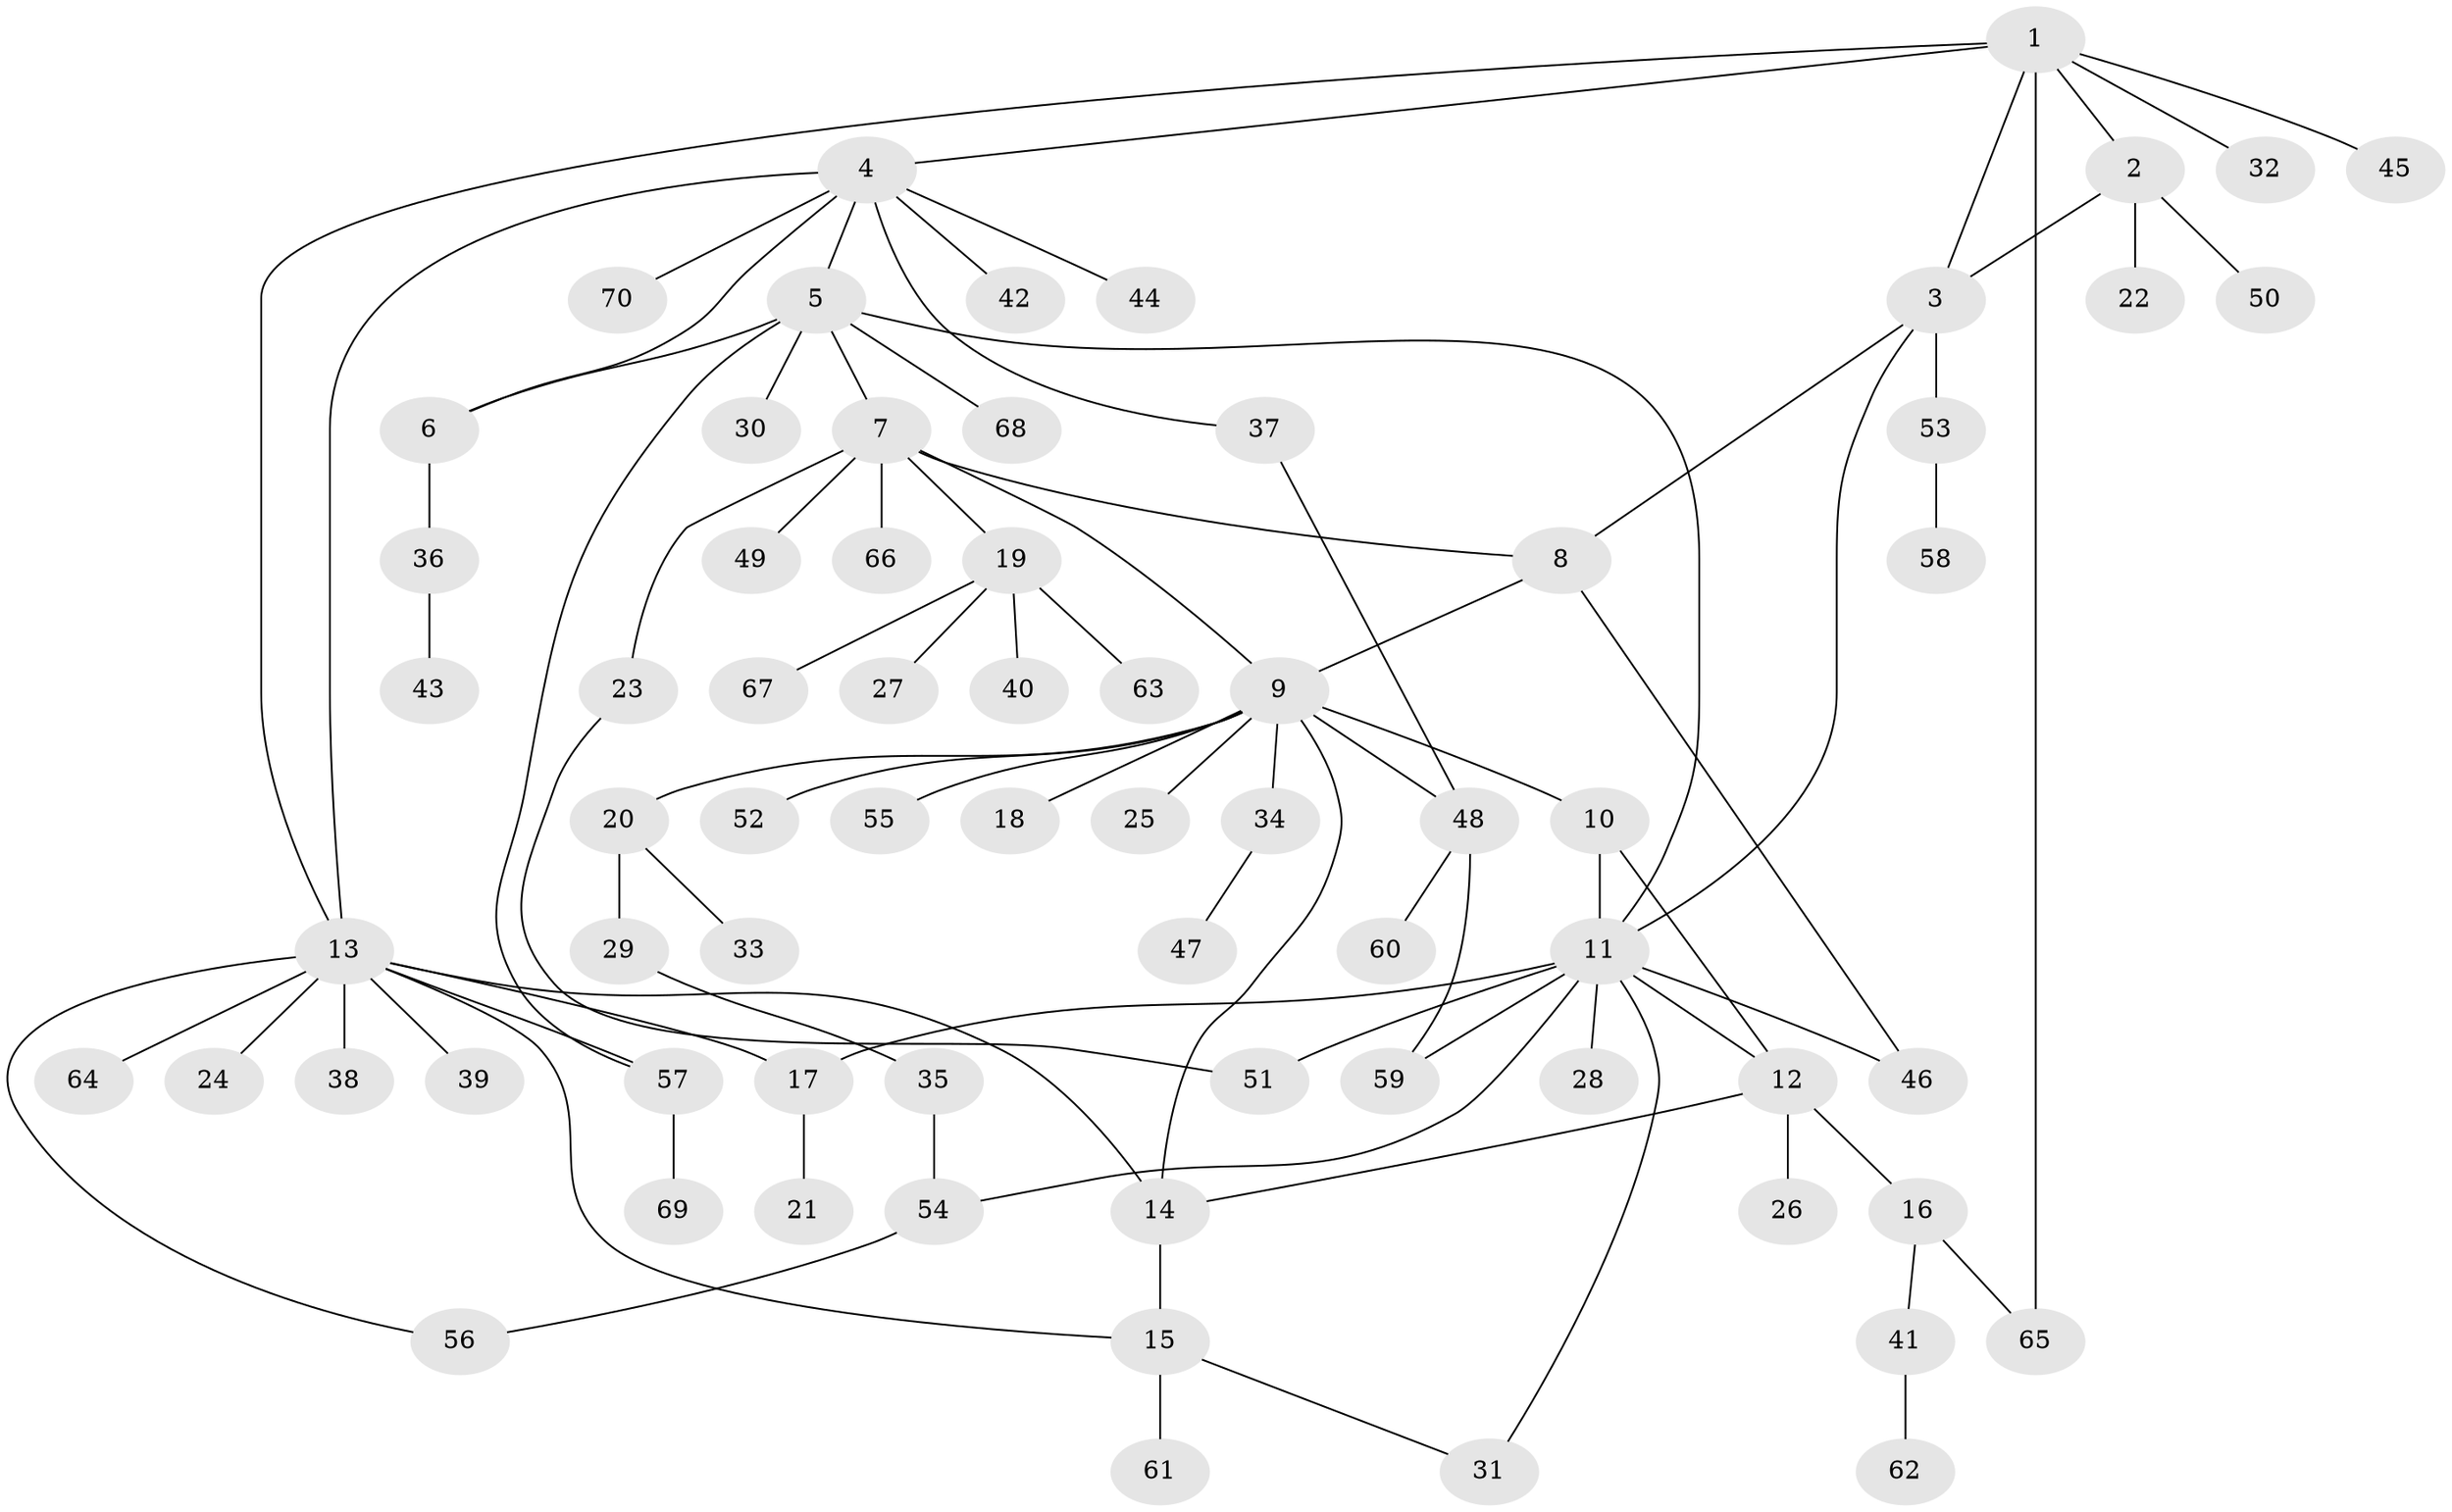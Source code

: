 // Generated by graph-tools (version 1.1) at 2025/50/03/09/25 03:50:30]
// undirected, 70 vertices, 90 edges
graph export_dot {
graph [start="1"]
  node [color=gray90,style=filled];
  1;
  2;
  3;
  4;
  5;
  6;
  7;
  8;
  9;
  10;
  11;
  12;
  13;
  14;
  15;
  16;
  17;
  18;
  19;
  20;
  21;
  22;
  23;
  24;
  25;
  26;
  27;
  28;
  29;
  30;
  31;
  32;
  33;
  34;
  35;
  36;
  37;
  38;
  39;
  40;
  41;
  42;
  43;
  44;
  45;
  46;
  47;
  48;
  49;
  50;
  51;
  52;
  53;
  54;
  55;
  56;
  57;
  58;
  59;
  60;
  61;
  62;
  63;
  64;
  65;
  66;
  67;
  68;
  69;
  70;
  1 -- 2;
  1 -- 3;
  1 -- 4;
  1 -- 13;
  1 -- 32;
  1 -- 45;
  1 -- 65;
  2 -- 3;
  2 -- 22;
  2 -- 50;
  3 -- 8;
  3 -- 11;
  3 -- 53;
  4 -- 5;
  4 -- 6;
  4 -- 13;
  4 -- 37;
  4 -- 42;
  4 -- 44;
  4 -- 70;
  5 -- 6;
  5 -- 7;
  5 -- 11;
  5 -- 30;
  5 -- 57;
  5 -- 68;
  6 -- 36;
  7 -- 8;
  7 -- 9;
  7 -- 19;
  7 -- 23;
  7 -- 49;
  7 -- 66;
  8 -- 9;
  8 -- 46;
  9 -- 10;
  9 -- 14;
  9 -- 18;
  9 -- 20;
  9 -- 25;
  9 -- 34;
  9 -- 48;
  9 -- 52;
  9 -- 55;
  10 -- 11;
  10 -- 12;
  11 -- 12;
  11 -- 17;
  11 -- 28;
  11 -- 31;
  11 -- 46;
  11 -- 51;
  11 -- 54;
  11 -- 59;
  12 -- 14;
  12 -- 16;
  12 -- 26;
  13 -- 14;
  13 -- 15;
  13 -- 17;
  13 -- 24;
  13 -- 38;
  13 -- 39;
  13 -- 56;
  13 -- 57;
  13 -- 64;
  14 -- 15;
  15 -- 31;
  15 -- 61;
  16 -- 41;
  16 -- 65;
  17 -- 21;
  19 -- 27;
  19 -- 40;
  19 -- 63;
  19 -- 67;
  20 -- 29;
  20 -- 33;
  23 -- 51;
  29 -- 35;
  34 -- 47;
  35 -- 54;
  36 -- 43;
  37 -- 48;
  41 -- 62;
  48 -- 59;
  48 -- 60;
  53 -- 58;
  54 -- 56;
  57 -- 69;
}
